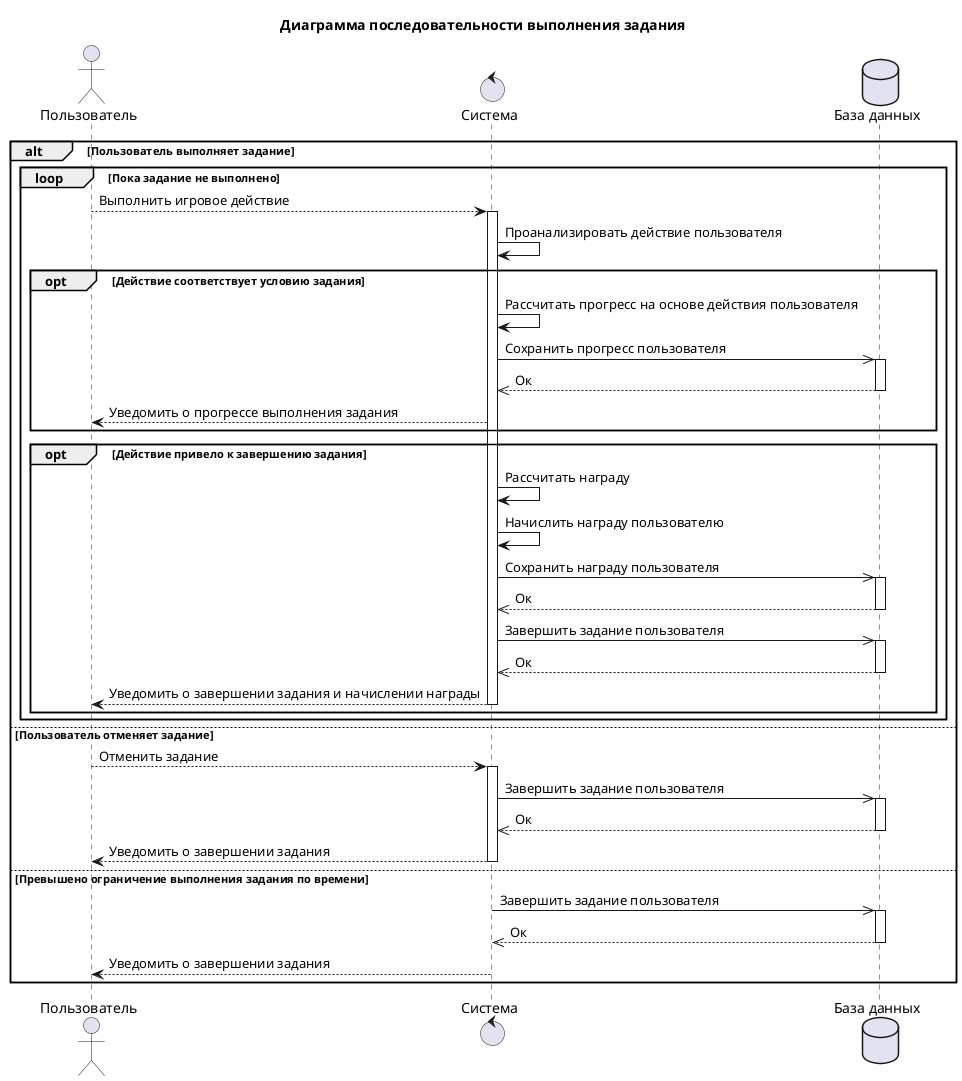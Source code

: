 @startuml
title Диаграмма последовательности выполнения задания

actor "Пользователь" as User
control "Система" as System
database "База данных" as DB

alt Пользователь выполняет задание

loop Пока задание не выполнено

User --> System: Выполнить игровое действие
activate System
System -> System: Проанализировать действие пользователя

opt Действие соответствует условию задания
System -> System: Рассчитать прогресс на основе действия пользователя
System ->> DB: Сохранить прогресс пользователя
activate DB
DB -->> System: Ок
deactivate DB
System --> User: Уведомить о прогрессе выполнения задания
end

opt Действие привело к завершению задания
System -> System: Рассчитать награду
System -> System: Начислить награду пользователю
System ->> DB: Сохранить награду пользователя
activate DB
DB -->> System: Ок
deactivate DB
System ->> DB: Завершить задание пользователя
activate DB
DB -->> System: Ок
deactivate DB
System --> User: Уведомить о завершении задания и начислении награды
deactivate System
end

end

deactivate System

else Пользователь отменяет задание
User --> System: Отменить задание
activate System
System ->> DB: Завершить задание пользователя
activate DB
DB -->> System: Ок
deactivate DB
System --> User: Уведомить о завершении задания
deactivate System

else Превышено ограничение выполнения задания по времени
System ->> DB: Завершить задание пользователя
activate DB
DB -->> System: Ок
deactivate DB
System --> User: Уведомить о завершении задания
deactivate System

end
@enduml
